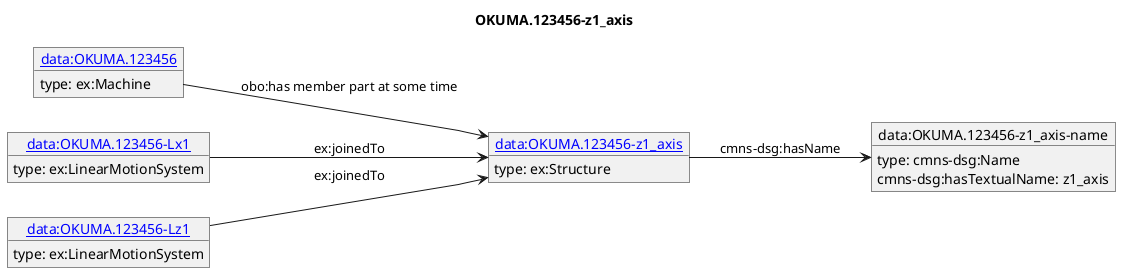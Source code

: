 @startuml
skinparam linetype polyline
left to right direction
title OKUMA.123456-z1_axis
object "[[./OKUMA.123456-z1_axis.html data:OKUMA.123456-z1_axis]]" as o1 {
 type: ex:Structure 
}
object "data:OKUMA.123456-z1_axis-name" as o2 {
 type: cmns-dsg:Name 
}
object "[[./OKUMA.123456.html data:OKUMA.123456]]" as o3 {
 type: ex:Machine 
}
object "[[./OKUMA.123456-Lx1.html data:OKUMA.123456-Lx1]]" as o4 {
 type: ex:LinearMotionSystem 
}
object "[[./OKUMA.123456-Lz1.html data:OKUMA.123456-Lz1]]" as o5 {
 type: ex:LinearMotionSystem 
}
o1 --> o2 : cmns-dsg:hasName
o2 : cmns-dsg:hasTextualName: z1_axis
o3 --> o1 : obo:has member part at some time
o4 --> o1 : ex:joinedTo
o5 --> o1 : ex:joinedTo
@enduml

